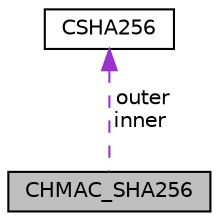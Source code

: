 digraph "CHMAC_SHA256"
{
  edge [fontname="Helvetica",fontsize="10",labelfontname="Helvetica",labelfontsize="10"];
  node [fontname="Helvetica",fontsize="10",shape=record];
  Node1 [label="CHMAC_SHA256",height=0.2,width=0.4,color="black", fillcolor="grey75", style="filled", fontcolor="black"];
  Node2 -> Node1 [dir="back",color="darkorchid3",fontsize="10",style="dashed",label=" outer\ninner" ,fontname="Helvetica"];
  Node2 [label="CSHA256",height=0.2,width=0.4,color="black", fillcolor="white", style="filled",URL="$class_c_s_h_a256.html",tooltip="A hasher class for SHA-256. "];
}
